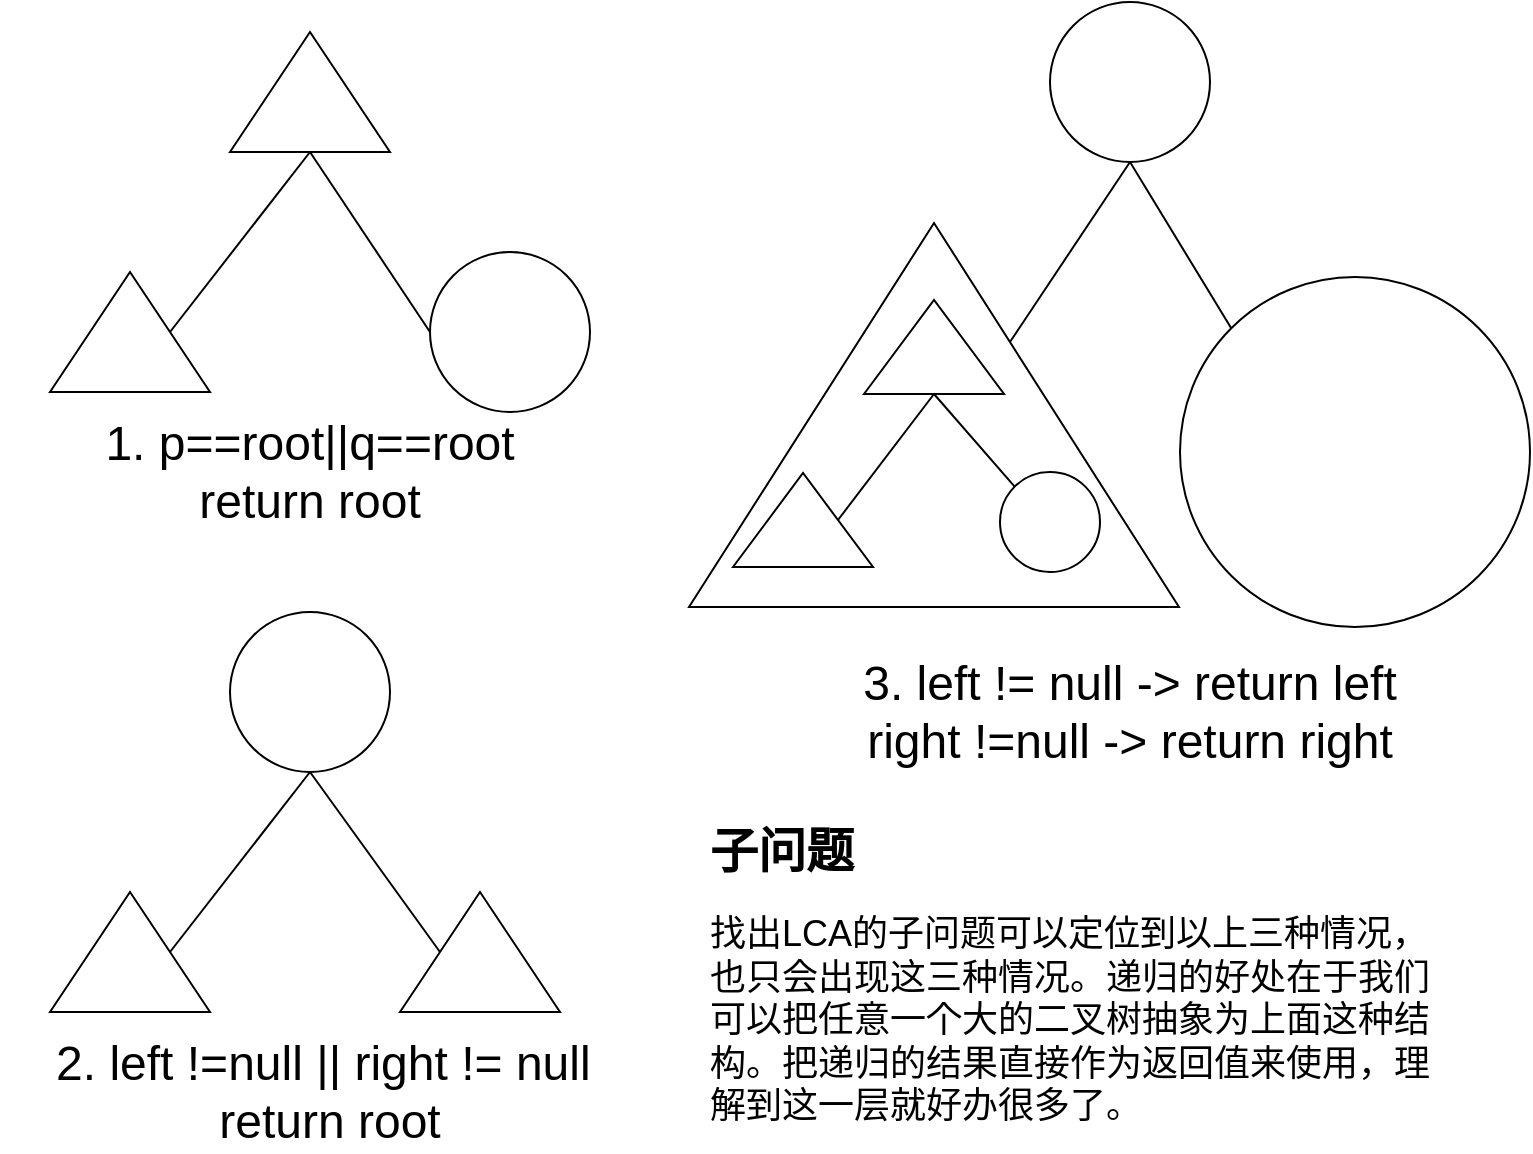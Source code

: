 <mxfile version="12.2.4" pages="1"><diagram id="_4UQdKb8Nr2KDpYczpor" name="Page-1"><mxGraphModel dx="1847" dy="3962" grid="1" gridSize="10" guides="1" tooltips="1" connect="1" arrows="1" fold="1" page="1" pageScale="1" pageWidth="827" pageHeight="1169" math="0" shadow="0"><root><mxCell id="0"/><mxCell id="1" parent="0"/><mxCell id="107" value="" style="triangle;whiteSpace=wrap;html=1;rotation=-90;shadow=0;" parent="1" vertex="1"><mxGeometry x="-439" y="-3391" width="192" height="245" as="geometry"/></mxCell><mxCell id="70" value="" style="ellipse;whiteSpace=wrap;html=1;aspect=fixed;" parent="1" vertex="1"><mxGeometry x="-595" y="-3350" width="80" height="80" as="geometry"/></mxCell><mxCell id="71" value="" style="triangle;whiteSpace=wrap;html=1;rotation=-90;" parent="1" vertex="1"><mxGeometry x="-685" y="-3470" width="60" height="80" as="geometry"/></mxCell><mxCell id="72" value="" style="triangle;whiteSpace=wrap;html=1;rotation=-90;" parent="1" vertex="1"><mxGeometry x="-775" y="-3350" width="60" height="80" as="geometry"/></mxCell><mxCell id="76" value="" style="endArrow=none;html=1;entryX=0;entryY=0.5;entryDx=0;entryDy=0;exitX=0.5;exitY=1;exitDx=0;exitDy=0;" parent="1" source="72" target="71" edge="1"><mxGeometry width="50" height="50" relative="1" as="geometry"><mxPoint x="-735" y="-3320" as="sourcePoint"/><mxPoint x="-685" y="-3370" as="targetPoint"/></mxGeometry></mxCell><mxCell id="77" value="" style="endArrow=none;html=1;entryX=0;entryY=0.5;entryDx=0;entryDy=0;exitX=0;exitY=0.5;exitDx=0;exitDy=0;" parent="1" source="71" target="70" edge="1"><mxGeometry width="50" height="50" relative="1" as="geometry"><mxPoint x="-735" y="-3310" as="sourcePoint"/><mxPoint x="-645" y="-3390" as="targetPoint"/></mxGeometry></mxCell><mxCell id="78" value="&lt;font style=&quot;font-size: 24px&quot;&gt;1. p==root||q==root&lt;br&gt;return root&lt;br&gt;&lt;/font&gt;" style="text;html=1;strokeColor=none;fillColor=none;align=center;verticalAlign=middle;whiteSpace=wrap;rounded=0;" parent="1" vertex="1"><mxGeometry x="-790" y="-3250" width="270" height="20" as="geometry"/></mxCell><mxCell id="82" value="" style="triangle;whiteSpace=wrap;html=1;rotation=-90;" parent="1" vertex="1"><mxGeometry x="-366.5" y="-3337.5" width="47" height="70" as="geometry"/></mxCell><mxCell id="83" value="" style="endArrow=none;html=1;entryX=0;entryY=0.5;entryDx=0;entryDy=0;exitX=0.69;exitY=0.655;exitDx=0;exitDy=0;exitPerimeter=0;" parent="1" source="107" edge="1"><mxGeometry width="50" height="50" relative="1" as="geometry"><mxPoint x="-325" y="-3315" as="sourcePoint"/><mxPoint x="-245" y="-3395" as="targetPoint"/></mxGeometry></mxCell><mxCell id="84" value="" style="endArrow=none;html=1;entryX=0;entryY=0;entryDx=0;entryDy=0;exitX=0;exitY=0.5;exitDx=0;exitDy=0;" parent="1" target="102" edge="1"><mxGeometry width="50" height="50" relative="1" as="geometry"><mxPoint x="-245" y="-3395" as="sourcePoint"/><mxPoint x="-185" y="-3305" as="targetPoint"/></mxGeometry></mxCell><mxCell id="85" value="&lt;font style=&quot;font-size: 24px&quot;&gt;3. left != null -&amp;gt; return left&lt;br&gt;right !=null -&amp;gt; return right&lt;br&gt;&lt;/font&gt;" style="text;html=1;strokeColor=none;fillColor=none;align=center;verticalAlign=middle;whiteSpace=wrap;rounded=0;" parent="1" vertex="1"><mxGeometry x="-410" y="-3130" width="330" height="20" as="geometry"/></mxCell><mxCell id="86" value="" style="ellipse;whiteSpace=wrap;html=1;aspect=fixed;" parent="1" vertex="1"><mxGeometry x="-285" y="-3475" width="80" height="80" as="geometry"/></mxCell><mxCell id="88" value="" style="triangle;whiteSpace=wrap;html=1;rotation=-90;" parent="1" vertex="1"><mxGeometry x="-775" y="-3040" width="60" height="80" as="geometry"/></mxCell><mxCell id="89" value="" style="endArrow=none;html=1;entryX=0;entryY=0.5;entryDx=0;entryDy=0;exitX=0.5;exitY=1;exitDx=0;exitDy=0;" parent="1" source="88" edge="1"><mxGeometry width="50" height="50" relative="1" as="geometry"><mxPoint x="-735" y="-3010" as="sourcePoint"/><mxPoint x="-655" y="-3090" as="targetPoint"/></mxGeometry></mxCell><mxCell id="90" value="" style="endArrow=none;html=1;entryX=0.5;entryY=0;entryDx=0;entryDy=0;exitX=0;exitY=0.5;exitDx=0;exitDy=0;" parent="1" target="93" edge="1"><mxGeometry width="50" height="50" relative="1" as="geometry"><mxPoint x="-655" y="-3090" as="sourcePoint"/><mxPoint x="-595" y="-3000" as="targetPoint"/></mxGeometry></mxCell><mxCell id="91" value="&lt;font style=&quot;font-size: 24px&quot;&gt;2. left !=null || right != null&amp;nbsp;&lt;br&gt;return root&lt;/font&gt;" style="text;html=1;strokeColor=none;fillColor=none;align=center;verticalAlign=middle;whiteSpace=wrap;rounded=0;" parent="1" vertex="1"><mxGeometry x="-810" y="-2940" width="330" height="20" as="geometry"/></mxCell><mxCell id="92" value="" style="ellipse;whiteSpace=wrap;html=1;aspect=fixed;" parent="1" vertex="1"><mxGeometry x="-695" y="-3170" width="80" height="80" as="geometry"/></mxCell><mxCell id="93" value="" style="triangle;whiteSpace=wrap;html=1;rotation=-90;" parent="1" vertex="1"><mxGeometry x="-600" y="-3040" width="60" height="80" as="geometry"/></mxCell><mxCell id="102" value="" style="ellipse;whiteSpace=wrap;html=1;aspect=fixed;" parent="1" vertex="1"><mxGeometry x="-220" y="-3337.5" width="175" height="175" as="geometry"/></mxCell><mxCell id="103" value="" style="triangle;whiteSpace=wrap;html=1;rotation=-90;" parent="1" vertex="1"><mxGeometry x="-432" y="-3251" width="47" height="70" as="geometry"/></mxCell><mxCell id="105" value="" style="endArrow=none;html=1;entryX=0;entryY=0.5;entryDx=0;entryDy=0;exitX=0.5;exitY=1;exitDx=0;exitDy=0;" parent="1" source="103" target="82" edge="1"><mxGeometry width="50" height="50" relative="1" as="geometry"><mxPoint x="-360" y="-3220" as="sourcePoint"/><mxPoint x="-235.0" y="-3385" as="targetPoint"/></mxGeometry></mxCell><mxCell id="106" value="&lt;h1&gt;&lt;font style=&quot;font-size: 24px&quot;&gt;子问题&lt;/font&gt;&lt;/h1&gt;&lt;p&gt;&lt;font style=&quot;font-size: 18px&quot;&gt;找出LCA的子问题可以定位到以上三种情况，也只会出现这三种情况。递归的好处在于我们可以把任意一个大的二叉树抽象为上面这种结构。把递归的结果直接作为返回值来使用，理解到这一层就好办很多了。&lt;/font&gt;&lt;/p&gt;" style="text;html=1;strokeColor=none;fillColor=none;spacing=5;spacingTop=-20;whiteSpace=wrap;overflow=hidden;rounded=0;" parent="1" vertex="1"><mxGeometry x="-460" y="-3070" width="380" height="170" as="geometry"/></mxCell><mxCell id="110" value="" style="ellipse;whiteSpace=wrap;html=1;aspect=fixed;" parent="1" vertex="1"><mxGeometry x="-310" y="-3240" width="50" height="50" as="geometry"/></mxCell><mxCell id="112" value="" style="endArrow=none;html=1;exitX=0;exitY=0;exitDx=0;exitDy=0;entryX=0;entryY=0.5;entryDx=0;entryDy=0;" parent="1" source="110" target="82" edge="1"><mxGeometry width="50" height="50" relative="1" as="geometry"><mxPoint x="-326" y="-3210" as="sourcePoint"/><mxPoint x="-340" y="-3270" as="targetPoint"/></mxGeometry></mxCell></root></mxGraphModel></diagram></mxfile>